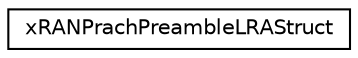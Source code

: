 digraph "Graphical Class Hierarchy"
{
 // LATEX_PDF_SIZE
  edge [fontname="Helvetica",fontsize="10",labelfontname="Helvetica",labelfontsize="10"];
  node [fontname="Helvetica",fontsize="10",shape=record];
  rankdir="LR";
  Node0 [label="xRANPrachPreambleLRAStruct",height=0.2,width=0.4,color="black", fillcolor="white", style="filled",URL="$structx_r_a_n_prach_preamble_l_r_a_struct.html",tooltip=" "];
}
